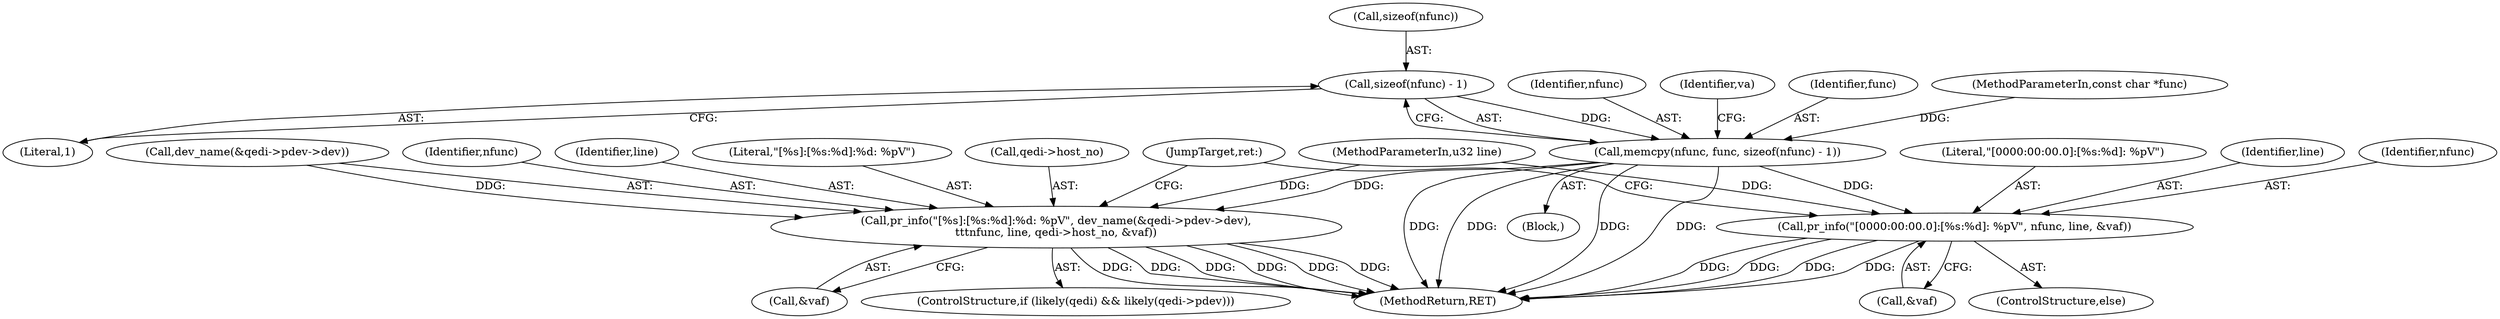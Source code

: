 digraph "1_linux_c09581a52765a85f19fc35340127396d5e3379cc_0@API" {
"1000118" [label="(Call,sizeof(nfunc) - 1)"];
"1000115" [label="(Call,memcpy(nfunc, func, sizeof(nfunc) - 1))"];
"1000150" [label="(Call,pr_info(\"[%s]:[%s:%d]:%d: %pV\", dev_name(&qedi->pdev->dev),\n\t\t\tnfunc, line, qedi->host_no, &vaf))"];
"1000167" [label="(Call,pr_info(\"[0000:00:00.0]:[%s:%d]: %pV\", nfunc, line, &vaf))"];
"1000116" [label="(Identifier,nfunc)"];
"1000173" [label="(JumpTarget,ret:)"];
"1000161" [label="(Call,qedi->host_no)"];
"1000168" [label="(Literal,\"[0000:00:00.0]:[%s:%d]: %pV\")"];
"1000150" [label="(Call,pr_info(\"[%s]:[%s:%d]:%d: %pV\", dev_name(&qedi->pdev->dev),\n\t\t\tnfunc, line, qedi->host_no, &vaf))"];
"1000118" [label="(Call,sizeof(nfunc) - 1)"];
"1000123" [label="(Identifier,va)"];
"1000152" [label="(Call,dev_name(&qedi->pdev->dev))"];
"1000166" [label="(ControlStructure,else)"];
"1000115" [label="(Call,memcpy(nfunc, func, sizeof(nfunc) - 1))"];
"1000119" [label="(Call,sizeof(nfunc))"];
"1000164" [label="(Call,&vaf)"];
"1000159" [label="(Identifier,nfunc)"];
"1000142" [label="(ControlStructure,if (likely(qedi) && likely(qedi->pdev)))"];
"1000171" [label="(Call,&vaf)"];
"1000117" [label="(Identifier,func)"];
"1000176" [label="(MethodReturn,RET)"];
"1000170" [label="(Identifier,line)"];
"1000103" [label="(MethodParameterIn,u32 line)"];
"1000121" [label="(Literal,1)"];
"1000106" [label="(Block,)"];
"1000102" [label="(MethodParameterIn,const char *func)"];
"1000160" [label="(Identifier,line)"];
"1000167" [label="(Call,pr_info(\"[0000:00:00.0]:[%s:%d]: %pV\", nfunc, line, &vaf))"];
"1000151" [label="(Literal,\"[%s]:[%s:%d]:%d: %pV\")"];
"1000169" [label="(Identifier,nfunc)"];
"1000118" -> "1000115"  [label="AST: "];
"1000118" -> "1000121"  [label="CFG: "];
"1000119" -> "1000118"  [label="AST: "];
"1000121" -> "1000118"  [label="AST: "];
"1000115" -> "1000118"  [label="CFG: "];
"1000118" -> "1000115"  [label="DDG: "];
"1000115" -> "1000106"  [label="AST: "];
"1000116" -> "1000115"  [label="AST: "];
"1000117" -> "1000115"  [label="AST: "];
"1000123" -> "1000115"  [label="CFG: "];
"1000115" -> "1000176"  [label="DDG: "];
"1000115" -> "1000176"  [label="DDG: "];
"1000115" -> "1000176"  [label="DDG: "];
"1000115" -> "1000176"  [label="DDG: "];
"1000102" -> "1000115"  [label="DDG: "];
"1000115" -> "1000150"  [label="DDG: "];
"1000115" -> "1000167"  [label="DDG: "];
"1000150" -> "1000142"  [label="AST: "];
"1000150" -> "1000164"  [label="CFG: "];
"1000151" -> "1000150"  [label="AST: "];
"1000152" -> "1000150"  [label="AST: "];
"1000159" -> "1000150"  [label="AST: "];
"1000160" -> "1000150"  [label="AST: "];
"1000161" -> "1000150"  [label="AST: "];
"1000164" -> "1000150"  [label="AST: "];
"1000173" -> "1000150"  [label="CFG: "];
"1000150" -> "1000176"  [label="DDG: "];
"1000150" -> "1000176"  [label="DDG: "];
"1000150" -> "1000176"  [label="DDG: "];
"1000150" -> "1000176"  [label="DDG: "];
"1000150" -> "1000176"  [label="DDG: "];
"1000150" -> "1000176"  [label="DDG: "];
"1000152" -> "1000150"  [label="DDG: "];
"1000103" -> "1000150"  [label="DDG: "];
"1000167" -> "1000166"  [label="AST: "];
"1000167" -> "1000171"  [label="CFG: "];
"1000168" -> "1000167"  [label="AST: "];
"1000169" -> "1000167"  [label="AST: "];
"1000170" -> "1000167"  [label="AST: "];
"1000171" -> "1000167"  [label="AST: "];
"1000173" -> "1000167"  [label="CFG: "];
"1000167" -> "1000176"  [label="DDG: "];
"1000167" -> "1000176"  [label="DDG: "];
"1000167" -> "1000176"  [label="DDG: "];
"1000167" -> "1000176"  [label="DDG: "];
"1000103" -> "1000167"  [label="DDG: "];
}
